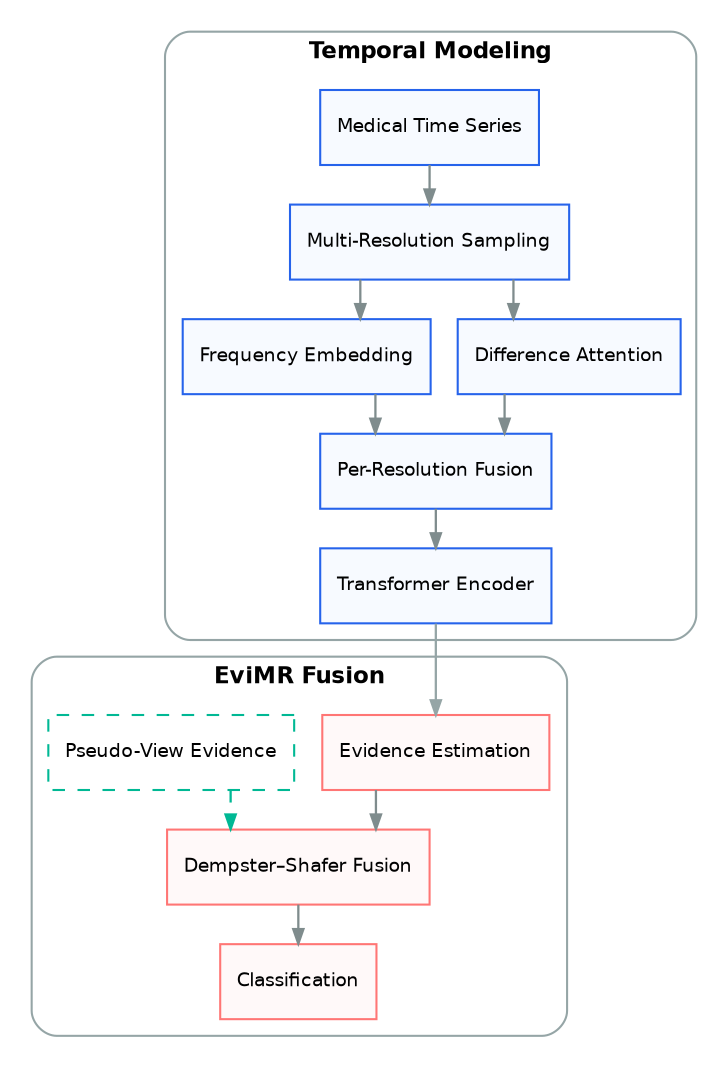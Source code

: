 digraph MERIT_ARCH {
  graph [rankdir=TB, splines=ortho, bgcolor="white", pad=0.10, nodesep=0.18, ranksep=0.26];
  node  [shape=box, style="filled", fillcolor="#F7FAFF", color="#2663EB", fontname="Helvetica", fontsize=9];
  edge  [color="#7F8C8D", arrowsize=0.7, penwidth=1.1];

  /* ===== Left: Temporal Modeling (与 MedGNN 一致) ===== */
  subgraph cluster_left {
    label="Temporal Modeling";
    labelloc=t; fontsize=11; fontname="Helvetica-Bold"; color="#95A5A6"; style="rounded";

    X      [label="Medical Time Series"];
    MR     [label="Multi-Resolution Sampling"];
    FE     [label="Frequency Embedding"];
    DIFF   [label="Difference Attention"];
    SUM    [label="Per-Resolution Fusion"];
    ENC    [label="Transformer Encoder"];

    X -> MR;
    MR -> FE;
    MR -> DIFF;
    FE -> SUM;
    DIFF -> SUM;
    SUM -> ENC;
  }

  /* ===== Right: EviMR (严格 ETMC DS 融合 + 伪视图 + 损失) ===== */
  subgraph cluster_right {
    label="EviMR Fusion";
    labelloc=t; fontsize=11; fontname="Helvetica-Bold"; color="#95A5A6"; style="rounded";

    EHEAD   [label="Evidence Estimation", fillcolor="#FFF9F9", color="#FF7675"];
    PV      [label="Pseudo-View Evidence", style="dashed", fillcolor="#F6FFFB", color="#00B894"];
    DS      [label="Dempster–Shafer Fusion", fillcolor="#FFF9F9", color="#FF7675"];
    PRED    [label="Classification", fillcolor="#FFF9F9", color="#FF7675"];

    EHEAD -> DS [constraint=true];
    PV -> DS [constraint=true, style=dashed, color="#00B894"];
    DS -> PRED [constraint=true];
  }

  /* ===== Bridge: 上→下 ===== */
  ENC -> EHEAD [color="#95A5A6", constraint=true];
}


